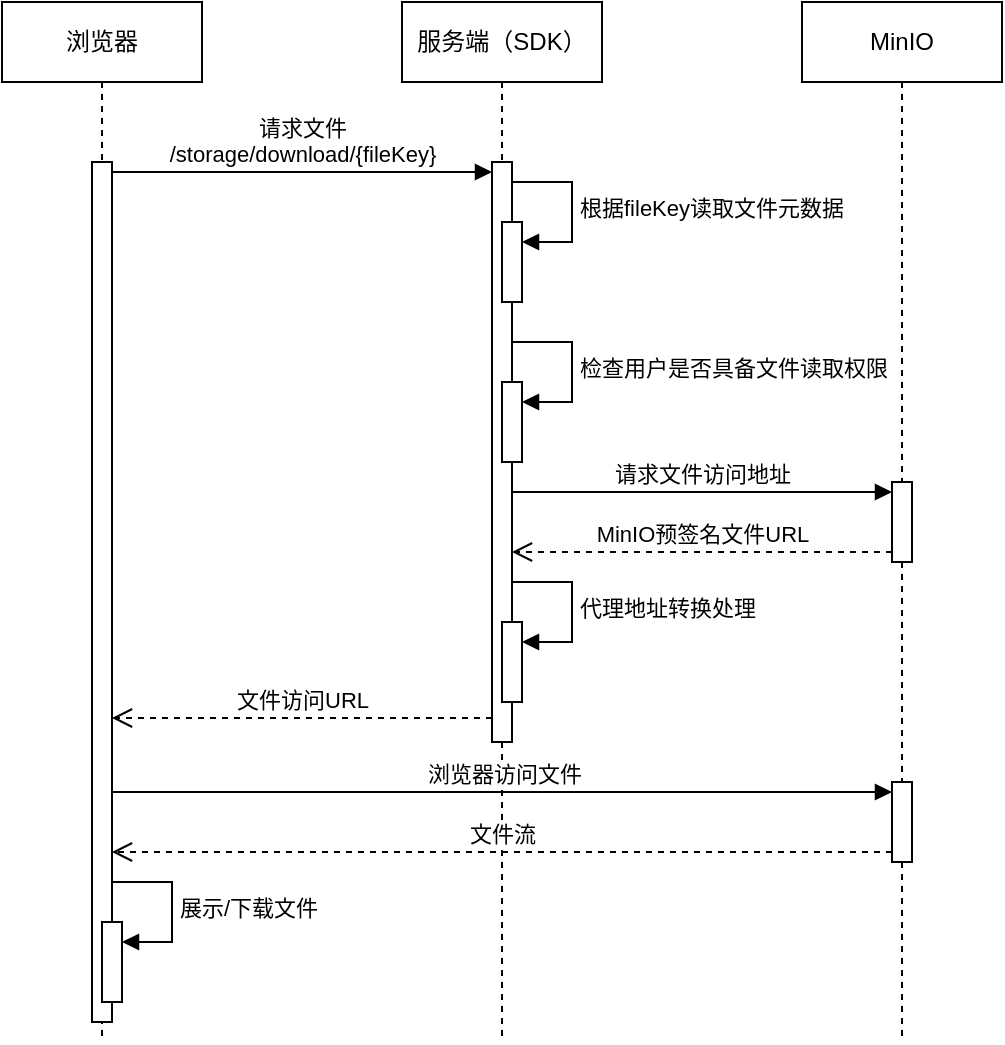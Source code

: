 <mxfile version="21.7.5" type="device" pages="8">
  <diagram name="文件/图片下载时序图" id="IS7WuVfpSdjpWJYDzwDI">
    <mxGraphModel dx="1102" dy="843" grid="1" gridSize="10" guides="1" tooltips="1" connect="1" arrows="1" fold="1" page="1" pageScale="1" pageWidth="827" pageHeight="1169" math="0" shadow="0">
      <root>
        <mxCell id="0" />
        <mxCell id="1" parent="0" />
        <mxCell id="vA5TIfX88cDq58a2x8Er-1" value="浏览器" style="shape=umlLifeline;perimeter=lifelinePerimeter;whiteSpace=wrap;html=1;container=1;dropTarget=0;collapsible=0;recursiveResize=0;outlineConnect=0;portConstraint=eastwest;newEdgeStyle={&quot;curved&quot;:0,&quot;rounded&quot;:0};" parent="1" vertex="1">
          <mxGeometry x="120" y="320" width="100" height="520" as="geometry" />
        </mxCell>
        <mxCell id="yT3rGa-x4a4QdGVVkIEB-1" value="" style="html=1;points=[[0,0,0,0,5],[0,1,0,0,-5],[1,0,0,0,5],[1,1,0,0,-5]];perimeter=orthogonalPerimeter;outlineConnect=0;targetShapes=umlLifeline;portConstraint=eastwest;newEdgeStyle={&quot;curved&quot;:0,&quot;rounded&quot;:0};" parent="vA5TIfX88cDq58a2x8Er-1" vertex="1">
          <mxGeometry x="45" y="80" width="10" height="430" as="geometry" />
        </mxCell>
        <mxCell id="yT3rGa-x4a4QdGVVkIEB-19" value="" style="html=1;points=[[0,0,0,0,5],[0,1,0,0,-5],[1,0,0,0,5],[1,1,0,0,-5]];perimeter=orthogonalPerimeter;outlineConnect=0;targetShapes=umlLifeline;portConstraint=eastwest;newEdgeStyle={&quot;curved&quot;:0,&quot;rounded&quot;:0};" parent="vA5TIfX88cDq58a2x8Er-1" vertex="1">
          <mxGeometry x="50" y="460" width="10" height="40" as="geometry" />
        </mxCell>
        <mxCell id="yT3rGa-x4a4QdGVVkIEB-20" value="展示/下载文件" style="html=1;align=left;spacingLeft=2;endArrow=block;rounded=0;edgeStyle=orthogonalEdgeStyle;curved=0;rounded=0;" parent="vA5TIfX88cDq58a2x8Er-1" target="yT3rGa-x4a4QdGVVkIEB-19" edge="1">
          <mxGeometry relative="1" as="geometry">
            <mxPoint x="55" y="440" as="sourcePoint" />
            <Array as="points">
              <mxPoint x="85" y="470" />
            </Array>
          </mxGeometry>
        </mxCell>
        <mxCell id="vA5TIfX88cDq58a2x8Er-2" value="服务端（SDK）" style="shape=umlLifeline;perimeter=lifelinePerimeter;whiteSpace=wrap;html=1;container=1;dropTarget=0;collapsible=0;recursiveResize=0;outlineConnect=0;portConstraint=eastwest;newEdgeStyle={&quot;curved&quot;:0,&quot;rounded&quot;:0};" parent="1" vertex="1">
          <mxGeometry x="320" y="320" width="100" height="520" as="geometry" />
        </mxCell>
        <mxCell id="yT3rGa-x4a4QdGVVkIEB-2" value="" style="html=1;points=[[0,0,0,0,5],[0,1,0,0,-5],[1,0,0,0,5],[1,1,0,0,-5]];perimeter=orthogonalPerimeter;outlineConnect=0;targetShapes=umlLifeline;portConstraint=eastwest;newEdgeStyle={&quot;curved&quot;:0,&quot;rounded&quot;:0};" parent="vA5TIfX88cDq58a2x8Er-2" vertex="1">
          <mxGeometry x="45" y="80" width="10" height="290" as="geometry" />
        </mxCell>
        <mxCell id="yT3rGa-x4a4QdGVVkIEB-5" value="" style="html=1;points=[[0,0,0,0,5],[0,1,0,0,-5],[1,0,0,0,5],[1,1,0,0,-5]];perimeter=orthogonalPerimeter;outlineConnect=0;targetShapes=umlLifeline;portConstraint=eastwest;newEdgeStyle={&quot;curved&quot;:0,&quot;rounded&quot;:0};" parent="vA5TIfX88cDq58a2x8Er-2" vertex="1">
          <mxGeometry x="50" y="110" width="10" height="40" as="geometry" />
        </mxCell>
        <mxCell id="yT3rGa-x4a4QdGVVkIEB-6" value="根据fileKey读取文件元数据" style="html=1;align=left;spacingLeft=2;endArrow=block;rounded=0;edgeStyle=orthogonalEdgeStyle;curved=0;rounded=0;" parent="vA5TIfX88cDq58a2x8Er-2" target="yT3rGa-x4a4QdGVVkIEB-5" edge="1">
          <mxGeometry relative="1" as="geometry">
            <mxPoint x="55" y="90" as="sourcePoint" />
            <Array as="points">
              <mxPoint x="85" y="120" />
            </Array>
          </mxGeometry>
        </mxCell>
        <mxCell id="yT3rGa-x4a4QdGVVkIEB-7" value="" style="html=1;points=[[0,0,0,0,5],[0,1,0,0,-5],[1,0,0,0,5],[1,1,0,0,-5]];perimeter=orthogonalPerimeter;outlineConnect=0;targetShapes=umlLifeline;portConstraint=eastwest;newEdgeStyle={&quot;curved&quot;:0,&quot;rounded&quot;:0};" parent="vA5TIfX88cDq58a2x8Er-2" vertex="1">
          <mxGeometry x="50" y="190" width="10" height="40" as="geometry" />
        </mxCell>
        <mxCell id="yT3rGa-x4a4QdGVVkIEB-8" value="检查用户是否具备文件读取权限" style="html=1;align=left;spacingLeft=2;endArrow=block;rounded=0;edgeStyle=orthogonalEdgeStyle;curved=0;rounded=0;" parent="vA5TIfX88cDq58a2x8Er-2" target="yT3rGa-x4a4QdGVVkIEB-7" edge="1">
          <mxGeometry relative="1" as="geometry">
            <mxPoint x="55" y="170" as="sourcePoint" />
            <Array as="points">
              <mxPoint x="85" y="200" />
            </Array>
          </mxGeometry>
        </mxCell>
        <mxCell id="yT3rGa-x4a4QdGVVkIEB-13" value="" style="html=1;points=[[0,0,0,0,5],[0,1,0,0,-5],[1,0,0,0,5],[1,1,0,0,-5]];perimeter=orthogonalPerimeter;outlineConnect=0;targetShapes=umlLifeline;portConstraint=eastwest;newEdgeStyle={&quot;curved&quot;:0,&quot;rounded&quot;:0};" parent="vA5TIfX88cDq58a2x8Er-2" vertex="1">
          <mxGeometry x="50" y="310" width="10" height="40" as="geometry" />
        </mxCell>
        <mxCell id="yT3rGa-x4a4QdGVVkIEB-14" value="代理地址转换处理" style="html=1;align=left;spacingLeft=2;endArrow=block;rounded=0;edgeStyle=orthogonalEdgeStyle;curved=0;rounded=0;" parent="vA5TIfX88cDq58a2x8Er-2" target="yT3rGa-x4a4QdGVVkIEB-13" edge="1">
          <mxGeometry relative="1" as="geometry">
            <mxPoint x="55" y="290" as="sourcePoint" />
            <Array as="points">
              <mxPoint x="85" y="320" />
            </Array>
          </mxGeometry>
        </mxCell>
        <mxCell id="vA5TIfX88cDq58a2x8Er-3" value="MinIO" style="shape=umlLifeline;perimeter=lifelinePerimeter;whiteSpace=wrap;html=1;container=1;dropTarget=0;collapsible=0;recursiveResize=0;outlineConnect=0;portConstraint=eastwest;newEdgeStyle={&quot;curved&quot;:0,&quot;rounded&quot;:0};" parent="1" vertex="1">
          <mxGeometry x="520" y="320" width="100" height="520" as="geometry" />
        </mxCell>
        <mxCell id="yT3rGa-x4a4QdGVVkIEB-9" value="" style="html=1;points=[[0,0,0,0,5],[0,1,0,0,-5],[1,0,0,0,5],[1,1,0,0,-5]];perimeter=orthogonalPerimeter;outlineConnect=0;targetShapes=umlLifeline;portConstraint=eastwest;newEdgeStyle={&quot;curved&quot;:0,&quot;rounded&quot;:0};" parent="vA5TIfX88cDq58a2x8Er-3" vertex="1">
          <mxGeometry x="45" y="240" width="10" height="40" as="geometry" />
        </mxCell>
        <mxCell id="yT3rGa-x4a4QdGVVkIEB-16" value="" style="html=1;points=[[0,0,0,0,5],[0,1,0,0,-5],[1,0,0,0,5],[1,1,0,0,-5]];perimeter=orthogonalPerimeter;outlineConnect=0;targetShapes=umlLifeline;portConstraint=eastwest;newEdgeStyle={&quot;curved&quot;:0,&quot;rounded&quot;:0};" parent="vA5TIfX88cDq58a2x8Er-3" vertex="1">
          <mxGeometry x="45" y="390" width="10" height="40" as="geometry" />
        </mxCell>
        <mxCell id="yT3rGa-x4a4QdGVVkIEB-3" value="请求文件&lt;br&gt;/storage/download/{fileKey}" style="html=1;verticalAlign=bottom;endArrow=block;curved=0;rounded=0;entryX=0;entryY=0;entryDx=0;entryDy=5;" parent="1" source="yT3rGa-x4a4QdGVVkIEB-1" target="yT3rGa-x4a4QdGVVkIEB-2" edge="1">
          <mxGeometry relative="1" as="geometry">
            <mxPoint x="295" y="405" as="sourcePoint" />
          </mxGeometry>
        </mxCell>
        <mxCell id="yT3rGa-x4a4QdGVVkIEB-10" value="请求文件访问地址" style="html=1;verticalAlign=bottom;endArrow=block;curved=0;rounded=0;entryX=0;entryY=0;entryDx=0;entryDy=5;" parent="1" source="yT3rGa-x4a4QdGVVkIEB-2" target="yT3rGa-x4a4QdGVVkIEB-9" edge="1">
          <mxGeometry x="0.002" relative="1" as="geometry">
            <mxPoint x="495" y="565" as="sourcePoint" />
            <mxPoint as="offset" />
          </mxGeometry>
        </mxCell>
        <mxCell id="yT3rGa-x4a4QdGVVkIEB-11" value="MinIO预签名文件URL" style="html=1;verticalAlign=bottom;endArrow=open;dashed=1;endSize=8;curved=0;rounded=0;exitX=0;exitY=1;exitDx=0;exitDy=-5;" parent="1" source="yT3rGa-x4a4QdGVVkIEB-9" target="yT3rGa-x4a4QdGVVkIEB-2" edge="1">
          <mxGeometry x="0.002" relative="1" as="geometry">
            <mxPoint x="495" y="635" as="targetPoint" />
            <mxPoint as="offset" />
          </mxGeometry>
        </mxCell>
        <mxCell id="yT3rGa-x4a4QdGVVkIEB-15" value="文件访问URL" style="html=1;verticalAlign=bottom;endArrow=open;dashed=1;endSize=8;curved=0;rounded=0;" parent="1" edge="1">
          <mxGeometry x="0.002" relative="1" as="geometry">
            <mxPoint x="175" y="678" as="targetPoint" />
            <mxPoint x="365" y="678" as="sourcePoint" />
            <mxPoint as="offset" />
          </mxGeometry>
        </mxCell>
        <mxCell id="yT3rGa-x4a4QdGVVkIEB-17" value="浏览器访问文件" style="html=1;verticalAlign=bottom;endArrow=block;curved=0;rounded=0;entryX=0;entryY=0;entryDx=0;entryDy=5;" parent="1" source="yT3rGa-x4a4QdGVVkIEB-1" target="yT3rGa-x4a4QdGVVkIEB-16" edge="1">
          <mxGeometry x="0.002" relative="1" as="geometry">
            <mxPoint x="375" y="705" as="sourcePoint" />
            <mxPoint as="offset" />
          </mxGeometry>
        </mxCell>
        <mxCell id="yT3rGa-x4a4QdGVVkIEB-18" value="文件流" style="html=1;verticalAlign=bottom;endArrow=open;dashed=1;endSize=8;curved=0;rounded=0;exitX=0;exitY=1;exitDx=0;exitDy=-5;" parent="1" source="yT3rGa-x4a4QdGVVkIEB-16" target="yT3rGa-x4a4QdGVVkIEB-1" edge="1">
          <mxGeometry x="0.002" relative="1" as="geometry">
            <mxPoint x="375" y="735" as="targetPoint" />
            <mxPoint as="offset" />
          </mxGeometry>
        </mxCell>
      </root>
    </mxGraphModel>
  </diagram>
  <diagram id="xhg19-cS3vChz7J91BQU" name="文件上传时序图">
    <mxGraphModel dx="1100" dy="842" grid="1" gridSize="10" guides="1" tooltips="1" connect="1" arrows="1" fold="1" page="1" pageScale="1" pageWidth="827" pageHeight="1169" math="0" shadow="0">
      <root>
        <mxCell id="0" />
        <mxCell id="1" parent="0" />
        <mxCell id="1PROGePMrzsdNBXUUa82-1" value="浏览器" style="shape=umlLifeline;perimeter=lifelinePerimeter;whiteSpace=wrap;html=1;container=1;dropTarget=0;collapsible=0;recursiveResize=0;outlineConnect=0;portConstraint=eastwest;newEdgeStyle={&quot;curved&quot;:0,&quot;rounded&quot;:0};" parent="1" vertex="1">
          <mxGeometry x="110" y="90" width="100" height="710" as="geometry" />
        </mxCell>
        <mxCell id="1PROGePMrzsdNBXUUa82-2" value="" style="html=1;points=[[0,0,0,0,5],[0,1,0,0,-5],[1,0,0,0,5],[1,1,0,0,-5]];perimeter=orthogonalPerimeter;outlineConnect=0;targetShapes=umlLifeline;portConstraint=eastwest;newEdgeStyle={&quot;curved&quot;:0,&quot;rounded&quot;:0};" parent="1PROGePMrzsdNBXUUa82-1" vertex="1">
          <mxGeometry x="45" y="68" width="10" height="622" as="geometry" />
        </mxCell>
        <mxCell id="SCmU1hldtWazqQwrhyG1-1" value="" style="html=1;points=[[0,0,0,0,5],[0,1,0,0,-5],[1,0,0,0,5],[1,1,0,0,-5]];perimeter=orthogonalPerimeter;outlineConnect=0;targetShapes=umlLifeline;portConstraint=eastwest;newEdgeStyle={&quot;curved&quot;:0,&quot;rounded&quot;:0};" parent="1PROGePMrzsdNBXUUa82-1" vertex="1">
          <mxGeometry x="50" y="98" width="10" height="40" as="geometry" />
        </mxCell>
        <mxCell id="SCmU1hldtWazqQwrhyG1-2" value="读取文件&lt;br&gt;文件名、MD5值、文件长度" style="html=1;align=left;spacingLeft=2;endArrow=block;rounded=0;edgeStyle=orthogonalEdgeStyle;curved=0;rounded=0;" parent="1PROGePMrzsdNBXUUa82-1" target="SCmU1hldtWazqQwrhyG1-1" edge="1">
          <mxGeometry x="0.012" relative="1" as="geometry">
            <mxPoint x="55" y="78" as="sourcePoint" />
            <Array as="points">
              <mxPoint x="85" y="108" />
            </Array>
            <mxPoint as="offset" />
          </mxGeometry>
        </mxCell>
        <mxCell id="rUIJKJLUVCK1RRvLiOMt-11" value="" style="html=1;points=[[0,0,0,0,5],[0,1,0,0,-5],[1,0,0,0,5],[1,1,0,0,-5]];perimeter=orthogonalPerimeter;outlineConnect=0;targetShapes=umlLifeline;portConstraint=eastwest;newEdgeStyle={&quot;curved&quot;:0,&quot;rounded&quot;:0};" parent="1PROGePMrzsdNBXUUa82-1" vertex="1">
          <mxGeometry x="50" y="360" width="10" height="48" as="geometry" />
        </mxCell>
        <mxCell id="rUIJKJLUVCK1RRvLiOMt-12" value="计算每个分片的MD5值&lt;br&gt;并发上传文件分片" style="html=1;align=left;spacingLeft=2;endArrow=block;rounded=0;edgeStyle=orthogonalEdgeStyle;curved=0;rounded=0;" parent="1PROGePMrzsdNBXUUa82-1" target="rUIJKJLUVCK1RRvLiOMt-11" edge="1">
          <mxGeometry relative="1" as="geometry">
            <mxPoint x="55" y="338" as="sourcePoint" />
            <Array as="points">
              <mxPoint x="85" y="368" />
            </Array>
          </mxGeometry>
        </mxCell>
        <mxCell id="1PROGePMrzsdNBXUUa82-5" value="服务端（SDK）" style="shape=umlLifeline;perimeter=lifelinePerimeter;whiteSpace=wrap;html=1;container=1;dropTarget=0;collapsible=0;recursiveResize=0;outlineConnect=0;portConstraint=eastwest;newEdgeStyle={&quot;curved&quot;:0,&quot;rounded&quot;:0};" parent="1" vertex="1">
          <mxGeometry x="310" y="90" width="100" height="710" as="geometry" />
        </mxCell>
        <mxCell id="SCmU1hldtWazqQwrhyG1-3" value="" style="html=1;points=[[0,0,0,0,5],[0,1,0,0,-5],[1,0,0,0,5],[1,1,0,0,-5]];perimeter=orthogonalPerimeter;outlineConnect=0;targetShapes=umlLifeline;portConstraint=eastwest;newEdgeStyle={&quot;curved&quot;:0,&quot;rounded&quot;:0};" parent="1PROGePMrzsdNBXUUa82-5" vertex="1">
          <mxGeometry x="45" y="128" width="10" height="200" as="geometry" />
        </mxCell>
        <mxCell id="SCmU1hldtWazqQwrhyG1-6" value="" style="html=1;points=[[0,0,0,0,5],[0,1,0,0,-5],[1,0,0,0,5],[1,1,0,0,-5]];perimeter=orthogonalPerimeter;outlineConnect=0;targetShapes=umlLifeline;portConstraint=eastwest;newEdgeStyle={&quot;curved&quot;:0,&quot;rounded&quot;:0};" parent="1PROGePMrzsdNBXUUa82-5" vertex="1">
          <mxGeometry x="50" y="158" width="10" height="40" as="geometry" />
        </mxCell>
        <mxCell id="SCmU1hldtWazqQwrhyG1-7" value="执行秒传逻辑&lt;br&gt;根据MD5值判断文件是否存在" style="html=1;align=left;spacingLeft=2;endArrow=block;rounded=0;edgeStyle=orthogonalEdgeStyle;curved=0;rounded=0;" parent="1PROGePMrzsdNBXUUa82-5" target="SCmU1hldtWazqQwrhyG1-6" edge="1">
          <mxGeometry x="0.012" relative="1" as="geometry">
            <mxPoint x="55" y="138" as="sourcePoint" />
            <Array as="points">
              <mxPoint x="85" y="168" />
            </Array>
            <mxPoint as="offset" />
          </mxGeometry>
        </mxCell>
        <mxCell id="SCmU1hldtWazqQwrhyG1-10" value="" style="html=1;points=[[0,0,0,0,5],[0,1,0,0,-5],[1,0,0,0,5],[1,1,0,0,-5]];perimeter=orthogonalPerimeter;outlineConnect=0;targetShapes=umlLifeline;portConstraint=eastwest;newEdgeStyle={&quot;curved&quot;:0,&quot;rounded&quot;:0};" parent="1PROGePMrzsdNBXUUa82-5" vertex="1">
          <mxGeometry x="50" y="230" width="10" height="40" as="geometry" />
        </mxCell>
        <mxCell id="SCmU1hldtWazqQwrhyG1-11" value="分片逻辑&lt;br&gt;根据文件大小进行预分片" style="html=1;align=left;spacingLeft=2;endArrow=block;rounded=0;edgeStyle=orthogonalEdgeStyle;curved=0;rounded=0;" parent="1PROGePMrzsdNBXUUa82-5" target="SCmU1hldtWazqQwrhyG1-10" edge="1">
          <mxGeometry x="0.012" relative="1" as="geometry">
            <mxPoint x="55" y="210" as="sourcePoint" />
            <Array as="points">
              <mxPoint x="85" y="240" />
            </Array>
            <mxPoint as="offset" />
          </mxGeometry>
        </mxCell>
        <mxCell id="rUIJKJLUVCK1RRvLiOMt-4" value="" style="html=1;points=[[0,0,0,0,5],[0,1,0,0,-5],[1,0,0,0,5],[1,1,0,0,-5]];perimeter=orthogonalPerimeter;outlineConnect=0;targetShapes=umlLifeline;portConstraint=eastwest;newEdgeStyle={&quot;curved&quot;:0,&quot;rounded&quot;:0};" parent="1PROGePMrzsdNBXUUa82-5" vertex="1">
          <mxGeometry x="45" y="427" width="10" height="173" as="geometry" />
        </mxCell>
        <mxCell id="rUIJKJLUVCK1RRvLiOMt-7" value="" style="html=1;points=[[0,0,0,0,5],[0,1,0,0,-5],[1,0,0,0,5],[1,1,0,0,-5]];perimeter=orthogonalPerimeter;outlineConnect=0;targetShapes=umlLifeline;portConstraint=eastwest;newEdgeStyle={&quot;curved&quot;:0,&quot;rounded&quot;:0};" parent="1PROGePMrzsdNBXUUa82-5" vertex="1">
          <mxGeometry x="50" y="506" width="10" height="36" as="geometry" />
        </mxCell>
        <mxCell id="rUIJKJLUVCK1RRvLiOMt-8" value="文件完整性校验&lt;br&gt;比较MinIO分片MD5值与前端分片MD5值否一致" style="html=1;align=left;spacingLeft=2;endArrow=block;rounded=0;edgeStyle=orthogonalEdgeStyle;curved=0;rounded=0;" parent="1PROGePMrzsdNBXUUa82-5" target="rUIJKJLUVCK1RRvLiOMt-7" edge="1">
          <mxGeometry relative="1" as="geometry">
            <mxPoint x="55" y="482" as="sourcePoint" />
            <Array as="points">
              <mxPoint x="85" y="512" />
            </Array>
          </mxGeometry>
        </mxCell>
        <mxCell id="1PROGePMrzsdNBXUUa82-13" value="MinIO" style="shape=umlLifeline;perimeter=lifelinePerimeter;whiteSpace=wrap;html=1;container=1;dropTarget=0;collapsible=0;recursiveResize=0;outlineConnect=0;portConstraint=eastwest;newEdgeStyle={&quot;curved&quot;:0,&quot;rounded&quot;:0};" parent="1" vertex="1">
          <mxGeometry x="510" y="90" width="100" height="710" as="geometry" />
        </mxCell>
        <mxCell id="SCmU1hldtWazqQwrhyG1-12" value="" style="html=1;points=[[0,0,0,0,5],[0,1,0,0,-5],[1,0,0,0,5],[1,1,0,0,-5]];perimeter=orthogonalPerimeter;outlineConnect=0;targetShapes=umlLifeline;portConstraint=eastwest;newEdgeStyle={&quot;curved&quot;:0,&quot;rounded&quot;:0};" parent="1PROGePMrzsdNBXUUa82-13" vertex="1">
          <mxGeometry x="45" y="260" width="10" height="40" as="geometry" />
        </mxCell>
        <mxCell id="rUIJKJLUVCK1RRvLiOMt-1" value="" style="html=1;points=[[0,0,0,0,5],[0,1,0,0,-5],[1,0,0,0,5],[1,1,0,0,-5]];perimeter=orthogonalPerimeter;outlineConnect=0;targetShapes=umlLifeline;portConstraint=eastwest;newEdgeStyle={&quot;curved&quot;:0,&quot;rounded&quot;:0};" parent="1PROGePMrzsdNBXUUa82-13" vertex="1">
          <mxGeometry x="45" y="370" width="10" height="30" as="geometry" />
        </mxCell>
        <mxCell id="rUIJKJLUVCK1RRvLiOMt-13" value="" style="html=1;points=[[0,0,0,0,5],[0,1,0,0,-5],[1,0,0,0,5],[1,1,0,0,-5]];perimeter=orthogonalPerimeter;outlineConnect=0;targetShapes=umlLifeline;portConstraint=eastwest;newEdgeStyle={&quot;curved&quot;:0,&quot;rounded&quot;:0};" parent="1PROGePMrzsdNBXUUa82-13" vertex="1">
          <mxGeometry x="45" y="438" width="10" height="30" as="geometry" />
        </mxCell>
        <mxCell id="SCmU1hldtWazqQwrhyG1-4" value="文件预检查&lt;br&gt;/storage/check" style="html=1;verticalAlign=bottom;endArrow=block;curved=0;rounded=0;entryX=0;entryY=0;entryDx=0;entryDy=5;" parent="1" source="SCmU1hldtWazqQwrhyG1-1" target="SCmU1hldtWazqQwrhyG1-3" edge="1">
          <mxGeometry x="0.005" relative="1" as="geometry">
            <mxPoint x="285" y="223" as="sourcePoint" />
            <mxPoint as="offset" />
          </mxGeometry>
        </mxCell>
        <mxCell id="SCmU1hldtWazqQwrhyG1-13" value="请求上传地址" style="html=1;verticalAlign=bottom;endArrow=block;curved=0;rounded=0;entryX=0;entryY=0;entryDx=0;entryDy=5;" parent="1" source="SCmU1hldtWazqQwrhyG1-10" target="SCmU1hldtWazqQwrhyG1-12" edge="1">
          <mxGeometry relative="1" as="geometry">
            <mxPoint x="485" y="355" as="sourcePoint" />
          </mxGeometry>
        </mxCell>
        <mxCell id="SCmU1hldtWazqQwrhyG1-14" value="预签名的上传地址" style="html=1;verticalAlign=bottom;endArrow=open;dashed=1;endSize=8;curved=0;rounded=0;exitX=0;exitY=1;exitDx=0;exitDy=-5;" parent="1" source="SCmU1hldtWazqQwrhyG1-12" edge="1">
          <mxGeometry relative="1" as="geometry">
            <mxPoint x="365" y="385" as="targetPoint" />
          </mxGeometry>
        </mxCell>
        <mxCell id="SCmU1hldtWazqQwrhyG1-5" value="返回：分片信息与上传地址集合" style="html=1;verticalAlign=bottom;endArrow=open;dashed=1;endSize=8;curved=0;rounded=0;exitX=0;exitY=1;exitDx=0;exitDy=-5;" parent="1" edge="1">
          <mxGeometry relative="1" as="geometry">
            <mxPoint x="165" y="405.0" as="targetPoint" />
            <mxPoint x="355" y="405.0" as="sourcePoint" />
          </mxGeometry>
        </mxCell>
        <mxCell id="rUIJKJLUVCK1RRvLiOMt-2" value="分片上传&lt;br&gt;Method:PUT" style="html=1;verticalAlign=bottom;endArrow=block;curved=0;rounded=0;entryX=0;entryY=0;entryDx=0;entryDy=5;" parent="1" source="rUIJKJLUVCK1RRvLiOMt-11" target="rUIJKJLUVCK1RRvLiOMt-1" edge="1">
          <mxGeometry relative="1" as="geometry">
            <mxPoint x="165" y="465" as="sourcePoint" />
          </mxGeometry>
        </mxCell>
        <mxCell id="rUIJKJLUVCK1RRvLiOMt-3" value="分片上传成功" style="html=1;verticalAlign=bottom;endArrow=open;dashed=1;endSize=8;curved=0;rounded=0;exitX=0;exitY=1;exitDx=0;exitDy=-5;" parent="1" source="rUIJKJLUVCK1RRvLiOMt-1" target="rUIJKJLUVCK1RRvLiOMt-11" edge="1">
          <mxGeometry relative="1" as="geometry">
            <mxPoint x="165" y="485" as="targetPoint" />
          </mxGeometry>
        </mxCell>
        <mxCell id="rUIJKJLUVCK1RRvLiOMt-5" value="完成：合并文件&lt;br&gt;携带本次上传的分片MD5信息" style="html=1;verticalAlign=bottom;endArrow=block;curved=0;rounded=0;entryX=0;entryY=0;entryDx=0;entryDy=5;" parent="1" target="rUIJKJLUVCK1RRvLiOMt-4" edge="1">
          <mxGeometry relative="1" as="geometry">
            <mxPoint x="165" y="522" as="sourcePoint" />
            <mxPoint as="offset" />
          </mxGeometry>
        </mxCell>
        <mxCell id="rUIJKJLUVCK1RRvLiOMt-6" value="合并成功" style="html=1;verticalAlign=bottom;endArrow=open;dashed=1;endSize=8;curved=0;rounded=0;exitX=0;exitY=1;exitDx=0;exitDy=-5;" parent="1" source="rUIJKJLUVCK1RRvLiOMt-4" target="1PROGePMrzsdNBXUUa82-2" edge="1">
          <mxGeometry relative="1" as="geometry">
            <mxPoint x="165" y="592" as="targetPoint" />
          </mxGeometry>
        </mxCell>
        <mxCell id="rUIJKJLUVCK1RRvLiOMt-9" value="" style="html=1;points=[[0,0,0,0,5],[0,1,0,0,-5],[1,0,0,0,5],[1,1,0,0,-5]];perimeter=orthogonalPerimeter;outlineConnect=0;targetShapes=umlLifeline;portConstraint=eastwest;newEdgeStyle={&quot;curved&quot;:0,&quot;rounded&quot;:0};" parent="1" vertex="1">
          <mxGeometry x="160" y="724" width="10" height="40" as="geometry" />
        </mxCell>
        <mxCell id="rUIJKJLUVCK1RRvLiOMt-10" value="提示用户文件上传成功" style="html=1;align=left;spacingLeft=2;endArrow=block;rounded=0;edgeStyle=orthogonalEdgeStyle;curved=0;rounded=0;" parent="1" target="rUIJKJLUVCK1RRvLiOMt-9" edge="1">
          <mxGeometry relative="1" as="geometry">
            <mxPoint x="165" y="704" as="sourcePoint" />
            <Array as="points">
              <mxPoint x="195" y="734" />
            </Array>
          </mxGeometry>
        </mxCell>
        <mxCell id="rUIJKJLUVCK1RRvLiOMt-14" value="查询分片信息" style="html=1;verticalAlign=bottom;endArrow=block;curved=0;rounded=0;entryX=0;entryY=0;entryDx=0;entryDy=5;" parent="1" source="rUIJKJLUVCK1RRvLiOMt-4" target="rUIJKJLUVCK1RRvLiOMt-13" edge="1">
          <mxGeometry relative="1" as="geometry">
            <mxPoint x="485" y="538" as="sourcePoint" />
          </mxGeometry>
        </mxCell>
        <mxCell id="rUIJKJLUVCK1RRvLiOMt-15" value="分片信息" style="html=1;verticalAlign=bottom;endArrow=open;dashed=1;endSize=8;curved=0;rounded=0;exitX=0;exitY=1;exitDx=0;exitDy=-5;" parent="1" source="rUIJKJLUVCK1RRvLiOMt-13" target="rUIJKJLUVCK1RRvLiOMt-4" edge="1">
          <mxGeometry relative="1" as="geometry">
            <mxPoint x="485" y="608" as="targetPoint" />
          </mxGeometry>
        </mxCell>
        <mxCell id="-wSVdkolJl0VM9dSvFRS-1" value="" style="html=1;points=[[0,0,0,0,5],[0,1,0,0,-5],[1,0,0,0,5],[1,1,0,0,-5]];perimeter=orthogonalPerimeter;outlineConnect=0;targetShapes=umlLifeline;portConstraint=eastwest;newEdgeStyle={&quot;curved&quot;:0,&quot;rounded&quot;:0};" parent="1" vertex="1">
          <mxGeometry x="555" y="639" width="10" height="30" as="geometry" />
        </mxCell>
        <mxCell id="-wSVdkolJl0VM9dSvFRS-2" value="合并文件" style="html=1;verticalAlign=bottom;endArrow=block;curved=0;rounded=0;entryX=0;entryY=0;entryDx=0;entryDy=5;" parent="1" target="-wSVdkolJl0VM9dSvFRS-1" edge="1">
          <mxGeometry relative="1" as="geometry">
            <mxPoint x="365" y="644" as="sourcePoint" />
          </mxGeometry>
        </mxCell>
        <mxCell id="-wSVdkolJl0VM9dSvFRS-3" value="合并文件结果" style="html=1;verticalAlign=bottom;endArrow=open;dashed=1;endSize=8;curved=0;rounded=0;exitX=0;exitY=1;exitDx=0;exitDy=-5;" parent="1" source="-wSVdkolJl0VM9dSvFRS-1" edge="1">
          <mxGeometry relative="1" as="geometry">
            <mxPoint x="365" y="664" as="targetPoint" />
          </mxGeometry>
        </mxCell>
      </root>
    </mxGraphModel>
  </diagram>
  <diagram id="O2Dvrrli3WKo_xqLgD6Y" name="缩略图">
    <mxGraphModel dx="1102" dy="843" grid="1" gridSize="10" guides="1" tooltips="1" connect="1" arrows="1" fold="1" page="1" pageScale="1" pageWidth="827" pageHeight="1169" math="0" shadow="0">
      <root>
        <mxCell id="0" />
        <mxCell id="1" parent="0" />
        <mxCell id="5Cfhcz6CW-1Yeh82kXN2-3" value="访问缩略图时生成" style="ellipse;whiteSpace=wrap;html=1;sketch=1;curveFitting=1;jiggle=2;fillColor=#fff2cc;strokeColor=#d6b656;" parent="1" vertex="1">
          <mxGeometry x="18" y="20" width="120" height="80" as="geometry" />
        </mxCell>
        <mxCell id="bV2lY6rQSJ8z9ANCAMM0-59" value="浏览器" style="shape=umlLifeline;perimeter=lifelinePerimeter;whiteSpace=wrap;html=1;container=1;dropTarget=0;collapsible=0;recursiveResize=0;outlineConnect=0;portConstraint=eastwest;newEdgeStyle={&quot;curved&quot;:0,&quot;rounded&quot;:0};" parent="1" vertex="1">
          <mxGeometry x="178" y="20" width="100" height="361" as="geometry" />
        </mxCell>
        <mxCell id="bV2lY6rQSJ8z9ANCAMM0-60" value="" style="html=1;points=[[0,0,0,0,5],[0,1,0,0,-5],[1,0,0,0,5],[1,1,0,0,-5]];perimeter=orthogonalPerimeter;outlineConnect=0;targetShapes=umlLifeline;portConstraint=eastwest;newEdgeStyle={&quot;curved&quot;:0,&quot;rounded&quot;:0};" parent="bV2lY6rQSJ8z9ANCAMM0-59" vertex="1">
          <mxGeometry x="45" y="59" width="10" height="61" as="geometry" />
        </mxCell>
        <mxCell id="bV2lY6rQSJ8z9ANCAMM0-77" value="" style="html=1;points=[[0,0,0,0,5],[0,1,0,0,-5],[1,0,0,0,5],[1,1,0,0,-5]];perimeter=orthogonalPerimeter;outlineConnect=0;targetShapes=umlLifeline;portConstraint=eastwest;newEdgeStyle={&quot;curved&quot;:0,&quot;rounded&quot;:0};" parent="bV2lY6rQSJ8z9ANCAMM0-59" vertex="1">
          <mxGeometry x="45" y="137.5" width="10" height="202.5" as="geometry" />
        </mxCell>
        <mxCell id="bV2lY6rQSJ8z9ANCAMM0-61" value="服务端（SDK）" style="shape=umlLifeline;perimeter=lifelinePerimeter;whiteSpace=wrap;html=1;container=1;dropTarget=0;collapsible=0;recursiveResize=0;outlineConnect=0;portConstraint=eastwest;newEdgeStyle={&quot;curved&quot;:0,&quot;rounded&quot;:0};" parent="1" vertex="1">
          <mxGeometry x="378" y="20" width="100" height="361" as="geometry" />
        </mxCell>
        <mxCell id="bV2lY6rQSJ8z9ANCAMM0-62" value="" style="html=1;points=[[0,0,0,0,5],[0,1,0,0,-5],[1,0,0,0,5],[1,1,0,0,-5]];perimeter=orthogonalPerimeter;outlineConnect=0;targetShapes=umlLifeline;portConstraint=eastwest;newEdgeStyle={&quot;curved&quot;:0,&quot;rounded&quot;:0};" parent="bV2lY6rQSJ8z9ANCAMM0-61" vertex="1">
          <mxGeometry x="45" y="130" width="10" height="215" as="geometry" />
        </mxCell>
        <mxCell id="bV2lY6rQSJ8z9ANCAMM0-63" value="执行缩略图创建逻辑" style="html=1;align=left;spacingLeft=2;endArrow=block;rounded=0;edgeStyle=orthogonalEdgeStyle;curved=0;rounded=0;" parent="bV2lY6rQSJ8z9ANCAMM0-61" target="bV2lY6rQSJ8z9ANCAMM0-64" edge="1">
          <mxGeometry x="0.012" relative="1" as="geometry">
            <mxPoint x="55" y="207.5" as="sourcePoint" />
            <Array as="points">
              <mxPoint x="85" y="237.5" />
            </Array>
            <mxPoint as="offset" />
          </mxGeometry>
        </mxCell>
        <mxCell id="bV2lY6rQSJ8z9ANCAMM0-64" value="" style="html=1;points=[[0,0,0,0,5],[0,1,0,0,-5],[1,0,0,0,5],[1,1,0,0,-5]];perimeter=orthogonalPerimeter;outlineConnect=0;targetShapes=umlLifeline;portConstraint=eastwest;newEdgeStyle={&quot;curved&quot;:0,&quot;rounded&quot;:0};" parent="bV2lY6rQSJ8z9ANCAMM0-61" vertex="1">
          <mxGeometry x="50" y="227.5" width="10" height="40" as="geometry" />
        </mxCell>
        <mxCell id="bV2lY6rQSJ8z9ANCAMM0-65" value="MinIO" style="shape=umlLifeline;perimeter=lifelinePerimeter;whiteSpace=wrap;html=1;container=1;dropTarget=0;collapsible=0;recursiveResize=0;outlineConnect=0;portConstraint=eastwest;newEdgeStyle={&quot;curved&quot;:0,&quot;rounded&quot;:0};" parent="1" vertex="1">
          <mxGeometry x="578" y="20" width="100" height="361" as="geometry" />
        </mxCell>
        <mxCell id="bV2lY6rQSJ8z9ANCAMM0-66" value="" style="html=1;points=[[0,0,0,0,5],[0,1,0,0,-5],[1,0,0,0,5],[1,1,0,0,-5]];perimeter=orthogonalPerimeter;outlineConnect=0;targetShapes=umlLifeline;portConstraint=eastwest;newEdgeStyle={&quot;curved&quot;:0,&quot;rounded&quot;:0};" parent="bV2lY6rQSJ8z9ANCAMM0-65" vertex="1">
          <mxGeometry x="45" y="276" width="10" height="40" as="geometry" />
        </mxCell>
        <mxCell id="bV2lY6rQSJ8z9ANCAMM0-67" value="" style="html=1;points=[[0,0,0,0,5],[0,1,0,0,-5],[1,0,0,0,5],[1,1,0,0,-5]];perimeter=orthogonalPerimeter;outlineConnect=0;targetShapes=umlLifeline;portConstraint=eastwest;newEdgeStyle={&quot;curved&quot;:0,&quot;rounded&quot;:0};" parent="bV2lY6rQSJ8z9ANCAMM0-65" vertex="1">
          <mxGeometry x="45" y="71" width="10" height="40" as="geometry" />
        </mxCell>
        <mxCell id="bV2lY6rQSJ8z9ANCAMM0-68" value="文件上传" style="html=1;verticalAlign=bottom;endArrow=block;curved=0;rounded=0;fillColor=#d5e8d4;strokeColor=#82b366;strokeWidth=3;" parent="1" edge="1">
          <mxGeometry x="0.005" relative="1" as="geometry">
            <mxPoint x="233" y="104.0" as="sourcePoint" />
            <mxPoint as="offset" />
            <mxPoint x="623" y="104.0" as="targetPoint" />
          </mxGeometry>
        </mxCell>
        <mxCell id="bV2lY6rQSJ8z9ANCAMM0-69" value="保存缩略图" style="html=1;verticalAlign=bottom;endArrow=block;curved=0;rounded=0;entryX=0;entryY=0;entryDx=0;entryDy=5;fillColor=#d5e8d4;strokeColor=#82b366;strokeWidth=3;" parent="1" source="bV2lY6rQSJ8z9ANCAMM0-62" target="bV2lY6rQSJ8z9ANCAMM0-66" edge="1">
          <mxGeometry relative="1" as="geometry">
            <mxPoint x="438" y="301" as="sourcePoint" />
          </mxGeometry>
        </mxCell>
        <mxCell id="bV2lY6rQSJ8z9ANCAMM0-70" value="是否成功" style="html=1;verticalAlign=bottom;endArrow=open;dashed=1;endSize=8;curved=0;rounded=0;exitX=0;exitY=1;exitDx=0;exitDy=-5;" parent="1" source="bV2lY6rQSJ8z9ANCAMM0-66" edge="1">
          <mxGeometry relative="1" as="geometry">
            <mxPoint x="433" y="331" as="targetPoint" />
          </mxGeometry>
        </mxCell>
        <mxCell id="bV2lY6rQSJ8z9ANCAMM0-71" value="返回MinIO缩略图访问地址" style="html=1;verticalAlign=bottom;endArrow=open;dashed=1;endSize=8;curved=0;rounded=0;exitX=0;exitY=1;exitDx=0;exitDy=-5;strokeWidth=1;" parent="1" edge="1">
          <mxGeometry relative="1" as="geometry">
            <mxPoint x="233" y="351.0" as="targetPoint" />
            <mxPoint x="423" y="351.0" as="sourcePoint" />
            <mxPoint as="offset" />
          </mxGeometry>
        </mxCell>
        <mxCell id="bV2lY6rQSJ8z9ANCAMM0-72" value="上传结果" style="html=1;verticalAlign=bottom;endArrow=open;dashed=1;endSize=8;curved=0;rounded=0;" parent="1" edge="1">
          <mxGeometry relative="1" as="geometry">
            <mxPoint x="233" y="126" as="targetPoint" />
            <mxPoint x="623" y="126" as="sourcePoint" />
            <mxPoint as="offset" />
          </mxGeometry>
        </mxCell>
        <mxCell id="bV2lY6rQSJ8z9ANCAMM0-74" value="" style="html=1;points=[[0,0,0,0,5],[0,1,0,0,-5],[1,0,0,0,5],[1,1,0,0,-5]];perimeter=orthogonalPerimeter;outlineConnect=0;targetShapes=umlLifeline;portConstraint=eastwest;newEdgeStyle={&quot;curved&quot;:0,&quot;rounded&quot;:0};" parent="1" vertex="1">
          <mxGeometry x="623" y="168" width="10" height="40" as="geometry" />
        </mxCell>
        <mxCell id="bV2lY6rQSJ8z9ANCAMM0-75" value="请求图片文件" style="html=1;verticalAlign=bottom;endArrow=block;curved=0;rounded=0;entryX=0;entryY=0;entryDx=0;entryDy=5;" parent="1" edge="1">
          <mxGeometry x="0.005" relative="1" as="geometry">
            <mxPoint x="433" y="182" as="sourcePoint" />
            <mxPoint as="offset" />
            <mxPoint x="623" y="182" as="targetPoint" />
          </mxGeometry>
        </mxCell>
        <mxCell id="bV2lY6rQSJ8z9ANCAMM0-76" value="返回原图" style="html=1;verticalAlign=bottom;endArrow=open;dashed=1;endSize=8;curved=0;rounded=0;exitX=0;exitY=1;exitDx=0;exitDy=-5;strokeWidth=3;fillColor=#d5e8d4;strokeColor=#82b366;" parent="1" source="bV2lY6rQSJ8z9ANCAMM0-74" edge="1">
          <mxGeometry relative="1" as="geometry">
            <mxPoint x="433" y="203" as="targetPoint" />
          </mxGeometry>
        </mxCell>
        <mxCell id="bV2lY6rQSJ8z9ANCAMM0-78" value="请求缩略图" style="html=1;verticalAlign=bottom;endArrow=block;curved=0;rounded=0;entryX=0;entryY=0;entryDx=0;entryDy=5;" parent="1" edge="1">
          <mxGeometry x="0.005" relative="1" as="geometry">
            <mxPoint x="233" y="170" as="sourcePoint" />
            <mxPoint as="offset" />
            <mxPoint x="423" y="170" as="targetPoint" />
          </mxGeometry>
        </mxCell>
        <mxCell id="bV2lY6rQSJ8z9ANCAMM0-79" value="懒加载策略&lt;br&gt;访问时生成缩略图的好处就是可以节约存储空间，不必要的图可以不生成缩略图&lt;br&gt;&lt;br&gt;在生成缩略图时，会增加两次网络IO" style="rounded=1;whiteSpace=wrap;html=1;sketch=1;curveFitting=1;jiggle=2;align=left;spacingLeft=4;" parent="1" vertex="1">
          <mxGeometry x="30" y="145.5" width="120" height="164.5" as="geometry" />
        </mxCell>
      </root>
    </mxGraphModel>
  </diagram>
  <diagram name="缩略图 - 未采纳的逻辑" id="xqvaxes-BG5OxBlL0DRz">
    <mxGraphModel dx="1102" dy="843" grid="1" gridSize="10" guides="1" tooltips="1" connect="1" arrows="1" fold="1" page="1" pageScale="1" pageWidth="827" pageHeight="1169" math="0" shadow="0">
      <root>
        <mxCell id="bJw2ziMB6GWTYh8bvYFa-0" />
        <mxCell id="bJw2ziMB6GWTYh8bvYFa-1" parent="bJw2ziMB6GWTYh8bvYFa-0" />
        <mxCell id="bJw2ziMB6GWTYh8bvYFa-2" value="目前的方式，SDK代理了图片上传接口" style="ellipse;whiteSpace=wrap;html=1;sketch=1;curveFitting=1;jiggle=2;fillColor=#fff2cc;strokeColor=#d6b656;" vertex="1" parent="bJw2ziMB6GWTYh8bvYFa-1">
          <mxGeometry x="9" y="20" width="120" height="80" as="geometry" />
        </mxCell>
        <mxCell id="bJw2ziMB6GWTYh8bvYFa-3" value="文件上传完成时生成" style="ellipse;whiteSpace=wrap;html=1;sketch=1;curveFitting=1;jiggle=2;fillColor=#fff2cc;strokeColor=#d6b656;" vertex="1" parent="bJw2ziMB6GWTYh8bvYFa-1">
          <mxGeometry x="9" y="409" width="120" height="80" as="geometry" />
        </mxCell>
        <mxCell id="bJw2ziMB6GWTYh8bvYFa-5" value="浏览器" style="shape=umlLifeline;perimeter=lifelinePerimeter;whiteSpace=wrap;html=1;container=1;dropTarget=0;collapsible=0;recursiveResize=0;outlineConnect=0;portConstraint=eastwest;newEdgeStyle={&quot;curved&quot;:0,&quot;rounded&quot;:0};" vertex="1" parent="bJw2ziMB6GWTYh8bvYFa-1">
          <mxGeometry x="169" y="10" width="100" height="340" as="geometry" />
        </mxCell>
        <mxCell id="bJw2ziMB6GWTYh8bvYFa-6" value="" style="html=1;points=[[0,0,0,0,5],[0,1,0,0,-5],[1,0,0,0,5],[1,1,0,0,-5]];perimeter=orthogonalPerimeter;outlineConnect=0;targetShapes=umlLifeline;portConstraint=eastwest;newEdgeStyle={&quot;curved&quot;:0,&quot;rounded&quot;:0};" vertex="1" parent="bJw2ziMB6GWTYh8bvYFa-5">
          <mxGeometry x="45" y="59" width="10" height="251" as="geometry" />
        </mxCell>
        <mxCell id="bJw2ziMB6GWTYh8bvYFa-7" value="服务端（SDK）" style="shape=umlLifeline;perimeter=lifelinePerimeter;whiteSpace=wrap;html=1;container=1;dropTarget=0;collapsible=0;recursiveResize=0;outlineConnect=0;portConstraint=eastwest;newEdgeStyle={&quot;curved&quot;:0,&quot;rounded&quot;:0};" vertex="1" parent="bJw2ziMB6GWTYh8bvYFa-1">
          <mxGeometry x="369" y="10" width="100" height="340" as="geometry" />
        </mxCell>
        <mxCell id="bJw2ziMB6GWTYh8bvYFa-8" value="" style="html=1;points=[[0,0,0,0,5],[0,1,0,0,-5],[1,0,0,0,5],[1,1,0,0,-5]];perimeter=orthogonalPerimeter;outlineConnect=0;targetShapes=umlLifeline;portConstraint=eastwest;newEdgeStyle={&quot;curved&quot;:0,&quot;rounded&quot;:0};" vertex="1" parent="bJw2ziMB6GWTYh8bvYFa-7">
          <mxGeometry x="45" y="90" width="10" height="200" as="geometry" />
        </mxCell>
        <mxCell id="bJw2ziMB6GWTYh8bvYFa-9" value="" style="html=1;points=[[0,0,0,0,5],[0,1,0,0,-5],[1,0,0,0,5],[1,1,0,0,-5]];perimeter=orthogonalPerimeter;outlineConnect=0;targetShapes=umlLifeline;portConstraint=eastwest;newEdgeStyle={&quot;curved&quot;:0,&quot;rounded&quot;:0};" vertex="1" parent="bJw2ziMB6GWTYh8bvYFa-7">
          <mxGeometry x="50" y="119" width="10" height="40" as="geometry" />
        </mxCell>
        <mxCell id="bJw2ziMB6GWTYh8bvYFa-10" value="执行缩略图创建逻辑" style="html=1;align=left;spacingLeft=2;endArrow=block;rounded=0;edgeStyle=orthogonalEdgeStyle;curved=0;rounded=0;" edge="1" parent="bJw2ziMB6GWTYh8bvYFa-7" target="bJw2ziMB6GWTYh8bvYFa-9">
          <mxGeometry x="0.012" relative="1" as="geometry">
            <mxPoint x="55" y="99" as="sourcePoint" />
            <Array as="points">
              <mxPoint x="85" y="129" />
            </Array>
            <mxPoint as="offset" />
          </mxGeometry>
        </mxCell>
        <mxCell id="bJw2ziMB6GWTYh8bvYFa-11" value="MinIO" style="shape=umlLifeline;perimeter=lifelinePerimeter;whiteSpace=wrap;html=1;container=1;dropTarget=0;collapsible=0;recursiveResize=0;outlineConnect=0;portConstraint=eastwest;newEdgeStyle={&quot;curved&quot;:0,&quot;rounded&quot;:0};" vertex="1" parent="bJw2ziMB6GWTYh8bvYFa-1">
          <mxGeometry x="569" y="10" width="100" height="340" as="geometry" />
        </mxCell>
        <mxCell id="bJw2ziMB6GWTYh8bvYFa-12" value="" style="html=1;points=[[0,0,0,0,5],[0,1,0,0,-5],[1,0,0,0,5],[1,1,0,0,-5]];perimeter=orthogonalPerimeter;outlineConnect=0;targetShapes=umlLifeline;portConstraint=eastwest;newEdgeStyle={&quot;curved&quot;:0,&quot;rounded&quot;:0};" vertex="1" parent="bJw2ziMB6GWTYh8bvYFa-11">
          <mxGeometry x="45" y="221" width="10" height="40" as="geometry" />
        </mxCell>
        <mxCell id="bJw2ziMB6GWTYh8bvYFa-13" value="" style="html=1;points=[[0,0,0,0,5],[0,1,0,0,-5],[1,0,0,0,5],[1,1,0,0,-5]];perimeter=orthogonalPerimeter;outlineConnect=0;targetShapes=umlLifeline;portConstraint=eastwest;newEdgeStyle={&quot;curved&quot;:0,&quot;rounded&quot;:0};" vertex="1" parent="bJw2ziMB6GWTYh8bvYFa-11">
          <mxGeometry x="45" y="161" width="10" height="40" as="geometry" />
        </mxCell>
        <mxCell id="bJw2ziMB6GWTYh8bvYFa-14" value="是否成功" style="html=1;verticalAlign=bottom;endArrow=open;dashed=1;endSize=8;curved=0;rounded=0;exitX=0;exitY=1;exitDx=0;exitDy=-5;" edge="1" parent="bJw2ziMB6GWTYh8bvYFa-11" source="bJw2ziMB6GWTYh8bvYFa-13">
          <mxGeometry relative="1" as="geometry">
            <mxPoint x="-145" y="196" as="targetPoint" />
          </mxGeometry>
        </mxCell>
        <mxCell id="bJw2ziMB6GWTYh8bvYFa-15" value="文件上传" style="html=1;verticalAlign=bottom;endArrow=block;curved=0;rounded=0;entryX=0;entryY=0;entryDx=0;entryDy=5;strokeWidth=3;fillColor=#d5e8d4;strokeColor=#82b366;" edge="1" parent="bJw2ziMB6GWTYh8bvYFa-1">
          <mxGeometry x="0.005" relative="1" as="geometry">
            <mxPoint x="224" y="104.0" as="sourcePoint" />
            <mxPoint as="offset" />
            <mxPoint x="414" y="104.0" as="targetPoint" />
          </mxGeometry>
        </mxCell>
        <mxCell id="bJw2ziMB6GWTYh8bvYFa-16" value="保存缩略图" style="html=1;verticalAlign=bottom;endArrow=block;curved=0;rounded=0;entryX=0;entryY=0;entryDx=0;entryDy=5;fillColor=#d5e8d4;strokeColor=#82b366;strokeWidth=3;" edge="1" parent="bJw2ziMB6GWTYh8bvYFa-1" source="bJw2ziMB6GWTYh8bvYFa-8" target="bJw2ziMB6GWTYh8bvYFa-12">
          <mxGeometry relative="1" as="geometry">
            <mxPoint x="429" y="236" as="sourcePoint" />
          </mxGeometry>
        </mxCell>
        <mxCell id="bJw2ziMB6GWTYh8bvYFa-17" value="是否成功" style="html=1;verticalAlign=bottom;endArrow=open;dashed=1;endSize=8;curved=0;rounded=0;exitX=0;exitY=1;exitDx=0;exitDy=-5;" edge="1" parent="bJw2ziMB6GWTYh8bvYFa-1" source="bJw2ziMB6GWTYh8bvYFa-12">
          <mxGeometry relative="1" as="geometry">
            <mxPoint x="424" y="266" as="targetPoint" />
          </mxGeometry>
        </mxCell>
        <mxCell id="bJw2ziMB6GWTYh8bvYFa-18" value="上传结果" style="html=1;verticalAlign=bottom;endArrow=open;dashed=1;endSize=8;curved=0;rounded=0;exitX=0;exitY=1;exitDx=0;exitDy=-5;" edge="1" parent="bJw2ziMB6GWTYh8bvYFa-1">
          <mxGeometry relative="1" as="geometry">
            <mxPoint x="224" y="286.0" as="targetPoint" />
            <mxPoint x="414" y="286.0" as="sourcePoint" />
            <mxPoint as="offset" />
          </mxGeometry>
        </mxCell>
        <mxCell id="bJw2ziMB6GWTYh8bvYFa-19" value="浏览器" style="shape=umlLifeline;perimeter=lifelinePerimeter;whiteSpace=wrap;html=1;container=1;dropTarget=0;collapsible=0;recursiveResize=0;outlineConnect=0;portConstraint=eastwest;newEdgeStyle={&quot;curved&quot;:0,&quot;rounded&quot;:0};" vertex="1" parent="bJw2ziMB6GWTYh8bvYFa-1">
          <mxGeometry x="169" y="409" width="100" height="361" as="geometry" />
        </mxCell>
        <mxCell id="bJw2ziMB6GWTYh8bvYFa-20" value="" style="html=1;points=[[0,0,0,0,5],[0,1,0,0,-5],[1,0,0,0,5],[1,1,0,0,-5]];perimeter=orthogonalPerimeter;outlineConnect=0;targetShapes=umlLifeline;portConstraint=eastwest;newEdgeStyle={&quot;curved&quot;:0,&quot;rounded&quot;:0};" vertex="1" parent="bJw2ziMB6GWTYh8bvYFa-19">
          <mxGeometry x="45" y="59" width="10" height="281" as="geometry" />
        </mxCell>
        <mxCell id="bJw2ziMB6GWTYh8bvYFa-21" value="服务端（SDK）" style="shape=umlLifeline;perimeter=lifelinePerimeter;whiteSpace=wrap;html=1;container=1;dropTarget=0;collapsible=0;recursiveResize=0;outlineConnect=0;portConstraint=eastwest;newEdgeStyle={&quot;curved&quot;:0,&quot;rounded&quot;:0};" vertex="1" parent="bJw2ziMB6GWTYh8bvYFa-1">
          <mxGeometry x="369" y="409" width="100" height="361" as="geometry" />
        </mxCell>
        <mxCell id="bJw2ziMB6GWTYh8bvYFa-22" value="" style="html=1;points=[[0,0,0,0,5],[0,1,0,0,-5],[1,0,0,0,5],[1,1,0,0,-5]];perimeter=orthogonalPerimeter;outlineConnect=0;targetShapes=umlLifeline;portConstraint=eastwest;newEdgeStyle={&quot;curved&quot;:0,&quot;rounded&quot;:0};" vertex="1" parent="bJw2ziMB6GWTYh8bvYFa-21">
          <mxGeometry x="45" y="130" width="10" height="215" as="geometry" />
        </mxCell>
        <mxCell id="bJw2ziMB6GWTYh8bvYFa-23" value="执行缩略图创建逻辑" style="html=1;align=left;spacingLeft=2;endArrow=block;rounded=0;edgeStyle=orthogonalEdgeStyle;curved=0;rounded=0;" edge="1" parent="bJw2ziMB6GWTYh8bvYFa-21" target="bJw2ziMB6GWTYh8bvYFa-24">
          <mxGeometry x="0.012" relative="1" as="geometry">
            <mxPoint x="55" y="207.5" as="sourcePoint" />
            <Array as="points">
              <mxPoint x="85" y="237.5" />
            </Array>
            <mxPoint as="offset" />
          </mxGeometry>
        </mxCell>
        <mxCell id="bJw2ziMB6GWTYh8bvYFa-24" value="" style="html=1;points=[[0,0,0,0,5],[0,1,0,0,-5],[1,0,0,0,5],[1,1,0,0,-5]];perimeter=orthogonalPerimeter;outlineConnect=0;targetShapes=umlLifeline;portConstraint=eastwest;newEdgeStyle={&quot;curved&quot;:0,&quot;rounded&quot;:0};" vertex="1" parent="bJw2ziMB6GWTYh8bvYFa-21">
          <mxGeometry x="50" y="227.5" width="10" height="40" as="geometry" />
        </mxCell>
        <mxCell id="bJw2ziMB6GWTYh8bvYFa-25" value="MinIO" style="shape=umlLifeline;perimeter=lifelinePerimeter;whiteSpace=wrap;html=1;container=1;dropTarget=0;collapsible=0;recursiveResize=0;outlineConnect=0;portConstraint=eastwest;newEdgeStyle={&quot;curved&quot;:0,&quot;rounded&quot;:0};" vertex="1" parent="bJw2ziMB6GWTYh8bvYFa-1">
          <mxGeometry x="569" y="409" width="100" height="361" as="geometry" />
        </mxCell>
        <mxCell id="bJw2ziMB6GWTYh8bvYFa-26" value="" style="html=1;points=[[0,0,0,0,5],[0,1,0,0,-5],[1,0,0,0,5],[1,1,0,0,-5]];perimeter=orthogonalPerimeter;outlineConnect=0;targetShapes=umlLifeline;portConstraint=eastwest;newEdgeStyle={&quot;curved&quot;:0,&quot;rounded&quot;:0};" vertex="1" parent="bJw2ziMB6GWTYh8bvYFa-25">
          <mxGeometry x="45" y="276" width="10" height="40" as="geometry" />
        </mxCell>
        <mxCell id="bJw2ziMB6GWTYh8bvYFa-27" value="" style="html=1;points=[[0,0,0,0,5],[0,1,0,0,-5],[1,0,0,0,5],[1,1,0,0,-5]];perimeter=orthogonalPerimeter;outlineConnect=0;targetShapes=umlLifeline;portConstraint=eastwest;newEdgeStyle={&quot;curved&quot;:0,&quot;rounded&quot;:0};" vertex="1" parent="bJw2ziMB6GWTYh8bvYFa-25">
          <mxGeometry x="45" y="71" width="10" height="40" as="geometry" />
        </mxCell>
        <mxCell id="bJw2ziMB6GWTYh8bvYFa-28" value="文件上传" style="html=1;verticalAlign=bottom;endArrow=block;curved=0;rounded=0;fillColor=#d5e8d4;strokeColor=#82b366;strokeWidth=3;" edge="1" parent="bJw2ziMB6GWTYh8bvYFa-1">
          <mxGeometry x="0.005" relative="1" as="geometry">
            <mxPoint x="224" y="493.0" as="sourcePoint" />
            <mxPoint as="offset" />
            <mxPoint x="614" y="493.0" as="targetPoint" />
          </mxGeometry>
        </mxCell>
        <mxCell id="bJw2ziMB6GWTYh8bvYFa-29" value="保存缩略图" style="html=1;verticalAlign=bottom;endArrow=block;curved=0;rounded=0;entryX=0;entryY=0;entryDx=0;entryDy=5;fillColor=#d5e8d4;strokeColor=#82b366;strokeWidth=3;" edge="1" parent="bJw2ziMB6GWTYh8bvYFa-1" source="bJw2ziMB6GWTYh8bvYFa-22" target="bJw2ziMB6GWTYh8bvYFa-26">
          <mxGeometry relative="1" as="geometry">
            <mxPoint x="429" y="690" as="sourcePoint" />
          </mxGeometry>
        </mxCell>
        <mxCell id="bJw2ziMB6GWTYh8bvYFa-30" value="是否成功" style="html=1;verticalAlign=bottom;endArrow=open;dashed=1;endSize=8;curved=0;rounded=0;exitX=0;exitY=1;exitDx=0;exitDy=-5;" edge="1" parent="bJw2ziMB6GWTYh8bvYFa-1" source="bJw2ziMB6GWTYh8bvYFa-26">
          <mxGeometry relative="1" as="geometry">
            <mxPoint x="424" y="720" as="targetPoint" />
          </mxGeometry>
        </mxCell>
        <mxCell id="bJw2ziMB6GWTYh8bvYFa-31" value="是否成功" style="html=1;verticalAlign=bottom;endArrow=open;dashed=1;endSize=8;curved=0;rounded=0;exitX=0;exitY=1;exitDx=0;exitDy=-5;" edge="1" parent="bJw2ziMB6GWTYh8bvYFa-1">
          <mxGeometry relative="1" as="geometry">
            <mxPoint x="224" y="740.0" as="targetPoint" />
            <mxPoint x="414" y="740.0" as="sourcePoint" />
          </mxGeometry>
        </mxCell>
        <mxCell id="bJw2ziMB6GWTYh8bvYFa-32" value="保存原图" style="html=1;verticalAlign=bottom;endArrow=block;curved=0;rounded=0;entryX=0;entryY=0;entryDx=0;entryDy=5;fillColor=#d5e8d4;strokeColor=#82b366;strokeWidth=3;" edge="1" parent="bJw2ziMB6GWTYh8bvYFa-1" source="bJw2ziMB6GWTYh8bvYFa-8" target="bJw2ziMB6GWTYh8bvYFa-13">
          <mxGeometry relative="1" as="geometry">
            <mxPoint x="429" y="176" as="sourcePoint" />
          </mxGeometry>
        </mxCell>
        <mxCell id="bJw2ziMB6GWTYh8bvYFa-33" value="上传结果" style="html=1;verticalAlign=bottom;endArrow=open;dashed=1;endSize=8;curved=0;rounded=0;" edge="1" parent="bJw2ziMB6GWTYh8bvYFa-1">
          <mxGeometry relative="1" as="geometry">
            <mxPoint x="224" y="515" as="targetPoint" />
            <mxPoint x="614" y="515" as="sourcePoint" />
          </mxGeometry>
        </mxCell>
        <mxCell id="bJw2ziMB6GWTYh8bvYFa-34" value="上传完成" style="html=1;verticalAlign=bottom;endArrow=block;curved=0;rounded=0;entryX=0;entryY=0;entryDx=0;entryDy=5;" edge="1" parent="bJw2ziMB6GWTYh8bvYFa-1" source="bJw2ziMB6GWTYh8bvYFa-20">
          <mxGeometry relative="1" as="geometry">
            <mxPoint x="229" y="550" as="sourcePoint" />
            <mxPoint x="414" y="550" as="targetPoint" />
          </mxGeometry>
        </mxCell>
        <mxCell id="bJw2ziMB6GWTYh8bvYFa-35" value="绿色的线条是文件IO，时序图中省略了其他非缩略图生成逻辑" style="rounded=1;whiteSpace=wrap;html=1;sketch=1;curveFitting=1;jiggle=2;" vertex="1" parent="bJw2ziMB6GWTYh8bvYFa-1">
          <mxGeometry x="680" y="220" width="120" height="110" as="geometry" />
        </mxCell>
        <mxCell id="bJw2ziMB6GWTYh8bvYFa-36" value="" style="html=1;points=[[0,0,0,0,5],[0,1,0,0,-5],[1,0,0,0,5],[1,1,0,0,-5]];perimeter=orthogonalPerimeter;outlineConnect=0;targetShapes=umlLifeline;portConstraint=eastwest;newEdgeStyle={&quot;curved&quot;:0,&quot;rounded&quot;:0};" vertex="1" parent="bJw2ziMB6GWTYh8bvYFa-1">
          <mxGeometry x="614" y="557" width="10" height="40" as="geometry" />
        </mxCell>
        <mxCell id="bJw2ziMB6GWTYh8bvYFa-37" value="请求文件" style="html=1;verticalAlign=bottom;endArrow=block;curved=0;rounded=0;entryX=0;entryY=0;entryDx=0;entryDy=5;" edge="1" parent="bJw2ziMB6GWTYh8bvYFa-1" source="bJw2ziMB6GWTYh8bvYFa-22" target="bJw2ziMB6GWTYh8bvYFa-36">
          <mxGeometry x="0.005" relative="1" as="geometry">
            <mxPoint x="429" y="562" as="sourcePoint" />
            <mxPoint as="offset" />
          </mxGeometry>
        </mxCell>
        <mxCell id="bJw2ziMB6GWTYh8bvYFa-38" value="返回原图" style="html=1;verticalAlign=bottom;endArrow=open;dashed=1;endSize=8;curved=0;rounded=0;exitX=0;exitY=1;exitDx=0;exitDy=-5;strokeWidth=3;fillColor=#d5e8d4;strokeColor=#82b366;" edge="1" parent="bJw2ziMB6GWTYh8bvYFa-1" source="bJw2ziMB6GWTYh8bvYFa-36">
          <mxGeometry relative="1" as="geometry">
            <mxPoint x="424" y="592" as="targetPoint" />
          </mxGeometry>
        </mxCell>
      </root>
    </mxGraphModel>
  </diagram>
  <diagram id="_s5W_xbroBFD1iw5ZIcv" name="秒传时序图">
    <mxGraphModel dx="1102" dy="843" grid="1" gridSize="10" guides="1" tooltips="1" connect="1" arrows="1" fold="1" page="1" pageScale="1" pageWidth="827" pageHeight="1169" math="0" shadow="0">
      <root>
        <mxCell id="0" />
        <mxCell id="1" parent="0" />
        <mxCell id="wVFaarI5Ubm-o3RbVVHC-1" value="浏览器" style="shape=umlLifeline;perimeter=lifelinePerimeter;whiteSpace=wrap;html=1;container=1;dropTarget=0;collapsible=0;recursiveResize=0;outlineConnect=0;portConstraint=eastwest;newEdgeStyle={&quot;curved&quot;:0,&quot;rounded&quot;:0};" parent="1" vertex="1">
          <mxGeometry x="110" y="90" width="100" height="350" as="geometry" />
        </mxCell>
        <mxCell id="wVFaarI5Ubm-o3RbVVHC-2" value="" style="html=1;points=[[0,0,0,0,5],[0,1,0,0,-5],[1,0,0,0,5],[1,1,0,0,-5]];perimeter=orthogonalPerimeter;outlineConnect=0;targetShapes=umlLifeline;portConstraint=eastwest;newEdgeStyle={&quot;curved&quot;:0,&quot;rounded&quot;:0};" parent="wVFaarI5Ubm-o3RbVVHC-1" vertex="1">
          <mxGeometry x="45" y="80" width="10" height="250" as="geometry" />
        </mxCell>
        <mxCell id="wVFaarI5Ubm-o3RbVVHC-3" value="" style="html=1;points=[[0,0,0,0,5],[0,1,0,0,-5],[1,0,0,0,5],[1,1,0,0,-5]];perimeter=orthogonalPerimeter;outlineConnect=0;targetShapes=umlLifeline;portConstraint=eastwest;newEdgeStyle={&quot;curved&quot;:0,&quot;rounded&quot;:0};" parent="wVFaarI5Ubm-o3RbVVHC-1" vertex="1">
          <mxGeometry x="50" y="110" width="10" height="40" as="geometry" />
        </mxCell>
        <mxCell id="wVFaarI5Ubm-o3RbVVHC-4" value="读取文件&lt;br&gt;文件名、MD5值、文件长度" style="html=1;align=left;spacingLeft=2;endArrow=block;rounded=0;edgeStyle=orthogonalEdgeStyle;curved=0;rounded=0;" parent="wVFaarI5Ubm-o3RbVVHC-1" target="wVFaarI5Ubm-o3RbVVHC-3" edge="1">
          <mxGeometry x="0.012" relative="1" as="geometry">
            <mxPoint x="55" y="90" as="sourcePoint" />
            <Array as="points">
              <mxPoint x="85" y="120" />
            </Array>
            <mxPoint as="offset" />
          </mxGeometry>
        </mxCell>
        <mxCell id="wVFaarI5Ubm-o3RbVVHC-17" value="" style="html=1;points=[[0,0,0,0,5],[0,1,0,0,-5],[1,0,0,0,5],[1,1,0,0,-5]];perimeter=orthogonalPerimeter;outlineConnect=0;targetShapes=umlLifeline;portConstraint=eastwest;newEdgeStyle={&quot;curved&quot;:0,&quot;rounded&quot;:0};" parent="wVFaarI5Ubm-o3RbVVHC-1" vertex="1">
          <mxGeometry x="50" y="270" width="10" height="40" as="geometry" />
        </mxCell>
        <mxCell id="wVFaarI5Ubm-o3RbVVHC-18" value="提示用户文件秒传成功" style="html=1;align=left;spacingLeft=2;endArrow=block;rounded=0;edgeStyle=orthogonalEdgeStyle;curved=0;rounded=0;" parent="wVFaarI5Ubm-o3RbVVHC-1" target="wVFaarI5Ubm-o3RbVVHC-17" edge="1">
          <mxGeometry x="0.012" relative="1" as="geometry">
            <mxPoint x="55" y="250" as="sourcePoint" />
            <Array as="points">
              <mxPoint x="85" y="280" />
            </Array>
            <mxPoint as="offset" />
          </mxGeometry>
        </mxCell>
        <mxCell id="wVFaarI5Ubm-o3RbVVHC-5" value="服务端（SDK）" style="shape=umlLifeline;perimeter=lifelinePerimeter;whiteSpace=wrap;html=1;container=1;dropTarget=0;collapsible=0;recursiveResize=0;outlineConnect=0;portConstraint=eastwest;newEdgeStyle={&quot;curved&quot;:0,&quot;rounded&quot;:0};" parent="1" vertex="1">
          <mxGeometry x="310" y="90" width="100" height="350" as="geometry" />
        </mxCell>
        <mxCell id="wVFaarI5Ubm-o3RbVVHC-6" value="" style="html=1;points=[[0,0,0,0,5],[0,1,0,0,-5],[1,0,0,0,5],[1,1,0,0,-5]];perimeter=orthogonalPerimeter;outlineConnect=0;targetShapes=umlLifeline;portConstraint=eastwest;newEdgeStyle={&quot;curved&quot;:0,&quot;rounded&quot;:0};" parent="wVFaarI5Ubm-o3RbVVHC-5" vertex="1">
          <mxGeometry x="45" y="140" width="10" height="90" as="geometry" />
        </mxCell>
        <mxCell id="wVFaarI5Ubm-o3RbVVHC-7" value="" style="html=1;points=[[0,0,0,0,5],[0,1,0,0,-5],[1,0,0,0,5],[1,1,0,0,-5]];perimeter=orthogonalPerimeter;outlineConnect=0;targetShapes=umlLifeline;portConstraint=eastwest;newEdgeStyle={&quot;curved&quot;:0,&quot;rounded&quot;:0};" parent="wVFaarI5Ubm-o3RbVVHC-5" vertex="1">
          <mxGeometry x="50" y="170" width="10" height="40" as="geometry" />
        </mxCell>
        <mxCell id="wVFaarI5Ubm-o3RbVVHC-8" value="执行秒传逻辑&lt;br&gt;根据MD5值判断文件是否存在" style="html=1;align=left;spacingLeft=2;endArrow=block;rounded=0;edgeStyle=orthogonalEdgeStyle;curved=0;rounded=0;" parent="wVFaarI5Ubm-o3RbVVHC-5" target="wVFaarI5Ubm-o3RbVVHC-7" edge="1">
          <mxGeometry x="0.012" relative="1" as="geometry">
            <mxPoint x="55" y="150" as="sourcePoint" />
            <Array as="points">
              <mxPoint x="85" y="180" />
            </Array>
            <mxPoint as="offset" />
          </mxGeometry>
        </mxCell>
        <mxCell id="wVFaarI5Ubm-o3RbVVHC-11" value="MinIO" style="shape=umlLifeline;perimeter=lifelinePerimeter;whiteSpace=wrap;html=1;container=1;dropTarget=0;collapsible=0;recursiveResize=0;outlineConnect=0;portConstraint=eastwest;newEdgeStyle={&quot;curved&quot;:0,&quot;rounded&quot;:0};" parent="1" vertex="1">
          <mxGeometry x="510" y="90" width="100" height="350" as="geometry" />
        </mxCell>
        <mxCell id="wVFaarI5Ubm-o3RbVVHC-13" value="文件预检查&lt;br&gt;/storage/check" style="html=1;verticalAlign=bottom;endArrow=block;curved=0;rounded=0;entryX=0;entryY=0;entryDx=0;entryDy=5;" parent="1" source="wVFaarI5Ubm-o3RbVVHC-3" target="wVFaarI5Ubm-o3RbVVHC-6" edge="1">
          <mxGeometry x="0.005" relative="1" as="geometry">
            <mxPoint x="285" y="235" as="sourcePoint" />
            <mxPoint as="offset" />
          </mxGeometry>
        </mxCell>
        <mxCell id="wVFaarI5Ubm-o3RbVVHC-16" value="返回：秒传成功提升信息" style="html=1;verticalAlign=bottom;endArrow=open;dashed=1;endSize=8;curved=0;rounded=0;" parent="1" edge="1">
          <mxGeometry relative="1" as="geometry">
            <mxPoint x="165" y="311" as="targetPoint" />
            <mxPoint x="355" y="311" as="sourcePoint" />
          </mxGeometry>
        </mxCell>
      </root>
    </mxGraphModel>
  </diagram>
  <diagram id="C3TxWB7rWC2Go-Cd--VL" name="文件上传活动图">
    <mxGraphModel dx="1100" dy="842" grid="1" gridSize="10" guides="1" tooltips="1" connect="1" arrows="1" fold="1" page="1" pageScale="1" pageWidth="827" pageHeight="1169" math="0" shadow="0">
      <root>
        <mxCell id="0" />
        <mxCell id="1" parent="0" />
        <mxCell id="C4ZSU_w1gQOmh6ewiK0h-1" value="" style="ellipse;html=1;shape=startState;fillColor=#000000;strokeColor=#ff0000;" parent="1" vertex="1">
          <mxGeometry x="144" y="40" width="30" height="30" as="geometry" />
        </mxCell>
        <mxCell id="C4ZSU_w1gQOmh6ewiK0h-2" value="" style="edgeStyle=orthogonalEdgeStyle;html=1;verticalAlign=bottom;endArrow=open;endSize=8;strokeColor=#ff0000;rounded=0;" parent="1" source="C4ZSU_w1gQOmh6ewiK0h-1" target="eImii3Ch162-0qwuOzGB-1" edge="1">
          <mxGeometry relative="1" as="geometry">
            <mxPoint x="159" y="130" as="targetPoint" />
          </mxGeometry>
        </mxCell>
        <mxCell id="C4ZSU_w1gQOmh6ewiK0h-3" value="" style="ellipse;html=1;shape=endState;fillColor=#000000;strokeColor=#ff0000;" parent="1" vertex="1">
          <mxGeometry x="200" y="770" width="30" height="30" as="geometry" />
        </mxCell>
        <mxCell id="eImii3Ch162-0qwuOzGB-1" value="Activity" style="rounded=1;whiteSpace=wrap;html=1;arcSize=40;fontColor=#000000;fillColor=#ffffc0;strokeColor=#ff0000;" parent="1" vertex="1">
          <mxGeometry x="99" y="130" width="120" height="40" as="geometry" />
        </mxCell>
        <mxCell id="eImii3Ch162-0qwuOzGB-2" value="" style="edgeStyle=orthogonalEdgeStyle;html=1;verticalAlign=bottom;endArrow=open;endSize=8;strokeColor=#ff0000;rounded=0;" parent="1" source="eImii3Ch162-0qwuOzGB-1" edge="1">
          <mxGeometry relative="1" as="geometry">
            <mxPoint x="159" y="230" as="targetPoint" />
          </mxGeometry>
        </mxCell>
      </root>
    </mxGraphModel>
  </diagram>
  <diagram id="R81xi61DlcJcBngizAgo" name="模块划分">
    <mxGraphModel dx="545" dy="841" grid="1" gridSize="10" guides="1" tooltips="1" connect="1" arrows="1" fold="1" page="1" pageScale="1" pageWidth="827" pageHeight="1169" math="0" shadow="0">
      <root>
        <mxCell id="0" />
        <mxCell id="1" parent="0" />
        <mxCell id="VlzswMvS34CqJJHUqODz-20" value="minio-plus-application" style="rounded=0;whiteSpace=wrap;html=1;align=left;fillColor=#fff2cc;strokeColor=#d6b656;spacingLeft=10;verticalAlign=top;dashed=1;dashPattern=8 8;" parent="1" vertex="1">
          <mxGeometry x="1550" y="100" width="280" height="180" as="geometry" />
        </mxCell>
        <mxCell id="VlzswMvS34CqJJHUqODz-1" value="minio-plus-common" style="rounded=1;whiteSpace=wrap;html=1;align=left;fillColor=#D4E1F5;strokeColor=#10739e;spacingLeft=10;" parent="1" vertex="1">
          <mxGeometry x="870" y="280" width="280" height="30" as="geometry" />
        </mxCell>
        <mxCell id="VlzswMvS34CqJJHUqODz-2" value="minio-plus-spring-boot-starter" style="rounded=0;whiteSpace=wrap;html=1;align=left;fillColor=#d5e8d4;strokeColor=#82b366;spacingLeft=10;dashed=1;dashPattern=8 8;verticalAlign=top;" parent="1" vertex="1">
          <mxGeometry x="1210" y="100" width="280" height="300" as="geometry" />
        </mxCell>
        <mxCell id="VlzswMvS34CqJJHUqODz-3" value="minio-plus-extension" style="rounded=1;whiteSpace=wrap;html=1;align=left;fillColor=#D4E1F5;strokeColor=#10739e;spacingLeft=10;" parent="1" vertex="1">
          <mxGeometry x="870" y="220" width="280" height="30" as="geometry" />
        </mxCell>
        <mxCell id="VlzswMvS34CqJJHUqODz-4" value="minio-plus-api" style="rounded=1;whiteSpace=wrap;html=1;align=left;fillColor=#D4E1F5;strokeColor=#10739e;spacingLeft=10;" parent="1" vertex="1">
          <mxGeometry x="870" y="100" width="280" height="30" as="geometry" />
        </mxCell>
        <mxCell id="VlzswMvS34CqJJHUqODz-5" value="minio-plus-core" style="rounded=1;whiteSpace=wrap;html=1;align=left;fillColor=#D4E1F5;strokeColor=#10739e;spacingLeft=10;" parent="1" vertex="1">
          <mxGeometry x="870" y="160" width="280" height="30" as="geometry" />
        </mxCell>
        <mxCell id="VlzswMvS34CqJJHUqODz-8" value="核心业务逻辑（Service、Engine）" style="text;html=1;align=left;verticalAlign=middle;whiteSpace=wrap;rounded=0;" parent="1" vertex="1">
          <mxGeometry x="870" y="130" width="190" height="30" as="geometry" />
        </mxCell>
        <mxCell id="VlzswMvS34CqJJHUqODz-9" value="工具类、配置类" style="text;html=1;align=left;verticalAlign=middle;whiteSpace=wrap;rounded=0;" parent="1" vertex="1">
          <mxGeometry x="870" y="250" width="130" height="30" as="geometry" />
        </mxCell>
        <mxCell id="VlzswMvS34CqJJHUqODz-10" value="扩展业务逻辑（Controller）" style="text;html=1;align=left;verticalAlign=middle;whiteSpace=wrap;rounded=0;" parent="1" vertex="1">
          <mxGeometry x="870" y="190" width="250" height="30" as="geometry" />
        </mxCell>
        <mxCell id="VlzswMvS34CqJJHUqODz-11" value="MInIO Plus API定义（Interface、VO、DTO）" style="text;html=1;align=left;verticalAlign=middle;whiteSpace=wrap;rounded=0;" parent="1" vertex="1">
          <mxGeometry x="870" y="70" width="260" height="30" as="geometry" />
        </mxCell>
        <mxCell id="VlzswMvS34CqJJHUqODz-12" value="标准应用SpringbootStarter" style="text;html=1;align=left;verticalAlign=middle;whiteSpace=wrap;rounded=0;" parent="1" vertex="1">
          <mxGeometry x="1210" y="70" width="220" height="30" as="geometry" />
        </mxCell>
        <mxCell id="VlzswMvS34CqJJHUqODz-18" value="S3标准接口" style="text;html=1;align=left;verticalAlign=middle;whiteSpace=wrap;rounded=0;" parent="1" vertex="1">
          <mxGeometry x="870" y="310" width="130" height="30" as="geometry" />
        </mxCell>
        <mxCell id="VlzswMvS34CqJJHUqODz-19" value="minio-plus-core-spring-boot-starter" style="rounded=1;whiteSpace=wrap;html=1;align=left;fillColor=#cdeb8b;strokeColor=#36393d;spacingLeft=10;" parent="1" vertex="1">
          <mxGeometry x="1230" y="220" width="240" height="30" as="geometry" />
        </mxCell>
        <mxCell id="VlzswMvS34CqJJHUqODz-21" value="应用发布模块" style="text;html=1;align=left;verticalAlign=middle;whiteSpace=wrap;rounded=0;" parent="1" vertex="1">
          <mxGeometry x="1550" y="70" width="130" height="30" as="geometry" />
        </mxCell>
        <mxCell id="VlzswMvS34CqJJHUqODz-23" value="minio-plus-application-official" style="rounded=1;whiteSpace=wrap;html=1;align=left;fillColor=#ffe6cc;strokeColor=#d79b00;spacingLeft=10;" parent="1" vertex="1">
          <mxGeometry x="1570" y="160" width="240" height="30" as="geometry" />
        </mxCell>
        <mxCell id="VlzswMvS34CqJJHUqODz-24" value="minio-plus-all-spring-boot-starter" style="rounded=1;whiteSpace=wrap;html=1;align=left;fillColor=#cdeb8b;strokeColor=#36393d;spacingLeft=10;" parent="1" vertex="1">
          <mxGeometry x="1230" y="160" width="240" height="30" as="geometry" />
        </mxCell>
        <mxCell id="vMNStoAJll819woCoLLZ-1" value="minio-s3-api" style="rounded=0;whiteSpace=wrap;html=1;align=left;fillColor=#dae8fc;strokeColor=#6c8ebf;spacingLeft=10;dashed=1;dashPattern=8 8;verticalAlign=top;" parent="1" vertex="1">
          <mxGeometry x="870" y="340" width="280" height="230" as="geometry" />
        </mxCell>
        <mxCell id="vMNStoAJll819woCoLLZ-2" value="minio-s3-api-custom" style="rounded=1;whiteSpace=wrap;html=1;align=left;fillColor=#D4E1F5;strokeColor=#10739e;spacingLeft=10;" parent="1" vertex="1">
          <mxGeometry x="890" y="450" width="240" height="30" as="geometry" />
        </mxCell>
        <mxCell id="vMNStoAJll819woCoLLZ-3" value="minio-s3-api-official" style="rounded=1;whiteSpace=wrap;html=1;align=left;fillColor=#D4E1F5;strokeColor=#10739e;spacingLeft=10;" parent="1" vertex="1">
          <mxGeometry x="890" y="510" width="240" height="30" as="geometry" />
        </mxCell>
        <mxCell id="vMNStoAJll819woCoLLZ-4" value="minio-s3-api-definition" style="rounded=1;whiteSpace=wrap;html=1;align=left;fillColor=#D4E1F5;strokeColor=#10739e;spacingLeft=10;" parent="1" vertex="1">
          <mxGeometry x="890" y="390" width="240" height="30" as="geometry" />
        </mxCell>
        <mxCell id="vMNStoAJll819woCoLLZ-5" value="minio-plus-core-custom-spring-boot-starter" style="rounded=1;whiteSpace=wrap;html=1;align=left;fillColor=#cdeb8b;strokeColor=#36393d;spacingLeft=10;" parent="1" vertex="1">
          <mxGeometry x="1230" y="340" width="240" height="30" as="geometry" />
        </mxCell>
        <mxCell id="vMNStoAJll819woCoLLZ-6" value="minio-plus-all-custom-spring-boot-starter" style="rounded=1;whiteSpace=wrap;html=1;align=left;fillColor=#cdeb8b;strokeColor=#36393d;spacingLeft=10;" parent="1" vertex="1">
          <mxGeometry x="1230" y="280" width="240" height="30" as="geometry" />
        </mxCell>
        <mxCell id="vMNStoAJll819woCoLLZ-7" value="minio-plus-application-custom" style="rounded=1;whiteSpace=wrap;html=1;align=left;fillColor=#ffe6cc;strokeColor=#d79b00;spacingLeft=10;" parent="1" vertex="1">
          <mxGeometry x="1570" y="220" width="240" height="30" as="geometry" />
        </mxCell>
        <mxCell id="vMNStoAJll819woCoLLZ-8" value="S3接口定义" style="text;html=1;align=left;verticalAlign=middle;whiteSpace=wrap;rounded=0;" parent="1" vertex="1">
          <mxGeometry x="890" y="360" width="130" height="30" as="geometry" />
        </mxCell>
        <mxCell id="vMNStoAJll819woCoLLZ-9" value="S3接口自主实现" style="text;html=1;align=left;verticalAlign=middle;whiteSpace=wrap;rounded=0;" parent="1" vertex="1">
          <mxGeometry x="890" y="420" width="130" height="30" as="geometry" />
        </mxCell>
        <mxCell id="vMNStoAJll819woCoLLZ-10" value="S3接口原生实现" style="text;html=1;align=left;verticalAlign=middle;whiteSpace=wrap;rounded=0;" parent="1" vertex="1">
          <mxGeometry x="890" y="480" width="130" height="30" as="geometry" />
        </mxCell>
        <mxCell id="ZL-0eQU2rDy10HZb-jgv-2" value="含扩展的S3原生实现" style="text;html=1;align=left;verticalAlign=middle;whiteSpace=wrap;rounded=0;" vertex="1" parent="1">
          <mxGeometry x="1230" y="130" width="130" height="30" as="geometry" />
        </mxCell>
        <mxCell id="ZL-0eQU2rDy10HZb-jgv-3" value="不含扩展的S3原生实现" style="text;html=1;align=left;verticalAlign=middle;whiteSpace=wrap;rounded=0;" vertex="1" parent="1">
          <mxGeometry x="1230" y="190" width="160" height="30" as="geometry" />
        </mxCell>
        <mxCell id="ZL-0eQU2rDy10HZb-jgv-4" value="含扩展的S3自主实现" style="text;html=1;align=left;verticalAlign=middle;whiteSpace=wrap;rounded=0;" vertex="1" parent="1">
          <mxGeometry x="1230" y="250" width="160" height="30" as="geometry" />
        </mxCell>
        <mxCell id="ZL-0eQU2rDy10HZb-jgv-5" value="不含扩展的S3自主实现" style="text;html=1;align=left;verticalAlign=middle;whiteSpace=wrap;rounded=0;" vertex="1" parent="1">
          <mxGeometry x="1230" y="310" width="160" height="30" as="geometry" />
        </mxCell>
        <mxCell id="ZL-0eQU2rDy10HZb-jgv-6" value="含扩展的S3原生实现示例" style="text;html=1;align=left;verticalAlign=middle;whiteSpace=wrap;rounded=0;" vertex="1" parent="1">
          <mxGeometry x="1570" y="130" width="150" height="30" as="geometry" />
        </mxCell>
        <mxCell id="ZL-0eQU2rDy10HZb-jgv-7" value="含扩展的S3自主实现示例" style="text;html=1;align=left;verticalAlign=middle;whiteSpace=wrap;rounded=0;" vertex="1" parent="1">
          <mxGeometry x="1570" y="190" width="150" height="30" as="geometry" />
        </mxCell>
      </root>
    </mxGraphModel>
  </diagram>
  <diagram id="4VlLv3Fkj26ipgTOubD9" name="开发计划">
    <mxGraphModel dx="1100" dy="842" grid="1" gridSize="10" guides="1" tooltips="1" connect="1" arrows="1" fold="1" page="1" pageScale="1" pageWidth="827" pageHeight="1169" math="0" shadow="0">
      <root>
        <mxCell id="0" />
        <mxCell id="1" parent="0" />
        <mxCell id="SrG1LAP0XBL15DKdnUUl-2" value="minio-s3-api-official &lt;br&gt;自动化测试用例" style="shape=note2;boundedLbl=1;whiteSpace=wrap;html=1;size=25;verticalAlign=top;align=center;" parent="1" vertex="1">
          <mxGeometry x="200" y="40" width="160" height="80" as="geometry" />
        </mxCell>
        <mxCell id="SrG1LAP0XBL15DKdnUUl-3" value="单元测试" style="resizeWidth=1;part=1;strokeColor=none;fillColor=none;align=left;spacingLeft=5;" parent="SrG1LAP0XBL15DKdnUUl-2" vertex="1">
          <mxGeometry width="160" height="25" relative="1" as="geometry" />
        </mxCell>
        <mxCell id="SrG1LAP0XBL15DKdnUUl-4" value="项目文档部署" style="shape=note2;boundedLbl=1;whiteSpace=wrap;html=1;size=25;verticalAlign=top;align=center;" parent="1" vertex="1">
          <mxGeometry x="770" y="40" width="160" height="80" as="geometry" />
        </mxCell>
        <mxCell id="SrG1LAP0XBL15DKdnUUl-5" value="项目官网" style="resizeWidth=1;part=1;strokeColor=none;fillColor=none;align=left;spacingLeft=5;" parent="SrG1LAP0XBL15DKdnUUl-4" vertex="1">
          <mxGeometry width="160" height="25" relative="1" as="geometry" />
        </mxCell>
        <mxCell id="SrG1LAP0XBL15DKdnUUl-6" value="演示程序部署" style="shape=note2;boundedLbl=1;whiteSpace=wrap;html=1;size=25;verticalAlign=top;align=center;" parent="1" vertex="1">
          <mxGeometry x="770" y="150" width="160" height="80" as="geometry" />
        </mxCell>
        <mxCell id="SrG1LAP0XBL15DKdnUUl-7" value="项目官网" style="resizeWidth=1;part=1;strokeColor=none;fillColor=none;align=left;spacingLeft=5;" parent="SrG1LAP0XBL15DKdnUUl-6" vertex="1">
          <mxGeometry width="160" height="25" relative="1" as="geometry" />
        </mxCell>
        <mxCell id="SrG1LAP0XBL15DKdnUUl-8" value="Maven Repository&lt;br&gt;发布中央仓库流程跑通" style="shape=note2;boundedLbl=1;whiteSpace=wrap;html=1;size=25;verticalAlign=top;align=center;fillColor=#cdeb8b;strokeColor=#36393d;" parent="1" vertex="1">
          <mxGeometry x="580" y="40" width="160" height="80" as="geometry" />
        </mxCell>
        <mxCell id="SrG1LAP0XBL15DKdnUUl-9" value="发布（已完成）" style="resizeWidth=1;part=1;strokeColor=none;fillColor=none;align=left;spacingLeft=5;" parent="SrG1LAP0XBL15DKdnUUl-8" vertex="1">
          <mxGeometry width="160" height="25" relative="1" as="geometry" />
        </mxCell>
        <mxCell id="SrG1LAP0XBL15DKdnUUl-13" value="minio-s3-api-custom&lt;br&gt;模块开发" style="shape=note2;boundedLbl=1;whiteSpace=wrap;html=1;size=25;verticalAlign=top;align=center;" parent="1" vertex="1">
          <mxGeometry x="10" y="40" width="160" height="80" as="geometry" />
        </mxCell>
        <mxCell id="SrG1LAP0XBL15DKdnUUl-14" value="功能开发" style="resizeWidth=1;part=1;strokeColor=none;fillColor=none;align=left;spacingLeft=5;" parent="SrG1LAP0XBL15DKdnUUl-13" vertex="1">
          <mxGeometry width="160" height="25" relative="1" as="geometry" />
        </mxCell>
        <mxCell id="SrG1LAP0XBL15DKdnUUl-16" value="minio-s3-api-custom&lt;br&gt;自动化测试用例" style="shape=note2;boundedLbl=1;whiteSpace=wrap;html=1;size=25;verticalAlign=top;align=center;" parent="1" vertex="1">
          <mxGeometry x="200" y="150" width="160" height="80" as="geometry" />
        </mxCell>
        <mxCell id="SrG1LAP0XBL15DKdnUUl-17" value="单元测试" style="resizeWidth=1;part=1;strokeColor=none;fillColor=none;align=left;spacingLeft=5;" parent="SrG1LAP0XBL15DKdnUUl-16" vertex="1">
          <mxGeometry width="160" height="25" relative="1" as="geometry" />
        </mxCell>
        <mxCell id="SrG1LAP0XBL15DKdnUUl-18" value="minio-plus-core&lt;br&gt;自动化测试用例" style="shape=note2;boundedLbl=1;whiteSpace=wrap;html=1;size=25;verticalAlign=top;align=center;" parent="1" vertex="1">
          <mxGeometry x="200" y="260" width="160" height="80" as="geometry" />
        </mxCell>
        <mxCell id="SrG1LAP0XBL15DKdnUUl-19" value="单元测试" style="resizeWidth=1;part=1;strokeColor=none;fillColor=none;align=left;spacingLeft=5;" parent="SrG1LAP0XBL15DKdnUUl-18" vertex="1">
          <mxGeometry width="160" height="25" relative="1" as="geometry" />
        </mxCell>
        <mxCell id="SrG1LAP0XBL15DKdnUUl-20" value="使用手册" style="shape=note2;boundedLbl=1;whiteSpace=wrap;html=1;size=25;verticalAlign=top;align=center;" parent="1" vertex="1">
          <mxGeometry x="390" y="40" width="160" height="80" as="geometry" />
        </mxCell>
        <mxCell id="SrG1LAP0XBL15DKdnUUl-21" value="文档" style="resizeWidth=1;part=1;strokeColor=none;fillColor=none;align=left;spacingLeft=5;" parent="SrG1LAP0XBL15DKdnUUl-20" vertex="1">
          <mxGeometry width="160" height="25" relative="1" as="geometry" />
        </mxCell>
        <mxCell id="SrG1LAP0XBL15DKdnUUl-22" value="开发手册" style="shape=note2;boundedLbl=1;whiteSpace=wrap;html=1;size=25;verticalAlign=top;align=center;" parent="1" vertex="1">
          <mxGeometry x="390" y="150" width="160" height="80" as="geometry" />
        </mxCell>
        <mxCell id="SrG1LAP0XBL15DKdnUUl-23" value="文档" style="resizeWidth=1;part=1;strokeColor=none;fillColor=none;align=left;spacingLeft=5;" parent="SrG1LAP0XBL15DKdnUUl-22" vertex="1">
          <mxGeometry width="160" height="25" relative="1" as="geometry" />
        </mxCell>
        <mxCell id="SrG1LAP0XBL15DKdnUUl-24" value="新闻、介绍文章" style="shape=note2;boundedLbl=1;whiteSpace=wrap;html=1;size=25;verticalAlign=top;align=center;" parent="1" vertex="1">
          <mxGeometry x="390" y="260" width="160" height="80" as="geometry" />
        </mxCell>
        <mxCell id="SrG1LAP0XBL15DKdnUUl-25" value="文档" style="resizeWidth=1;part=1;strokeColor=none;fillColor=none;align=left;spacingLeft=5;" parent="SrG1LAP0XBL15DKdnUUl-24" vertex="1">
          <mxGeometry width="160" height="25" relative="1" as="geometry" />
        </mxCell>
        <mxCell id="0HtNRO_DIxhBXSRWM3wU-1" value="漂亮的前端演示页面制作" style="shape=note2;boundedLbl=1;whiteSpace=wrap;html=1;size=25;verticalAlign=top;align=center;" parent="1" vertex="1">
          <mxGeometry x="10" y="150" width="160" height="80" as="geometry" />
        </mxCell>
        <mxCell id="0HtNRO_DIxhBXSRWM3wU-2" value="功能开发" style="resizeWidth=1;part=1;strokeColor=none;fillColor=none;align=left;spacingLeft=5;" parent="0HtNRO_DIxhBXSRWM3wU-1" vertex="1">
          <mxGeometry width="160" height="25" relative="1" as="geometry" />
        </mxCell>
      </root>
    </mxGraphModel>
  </diagram>
</mxfile>
